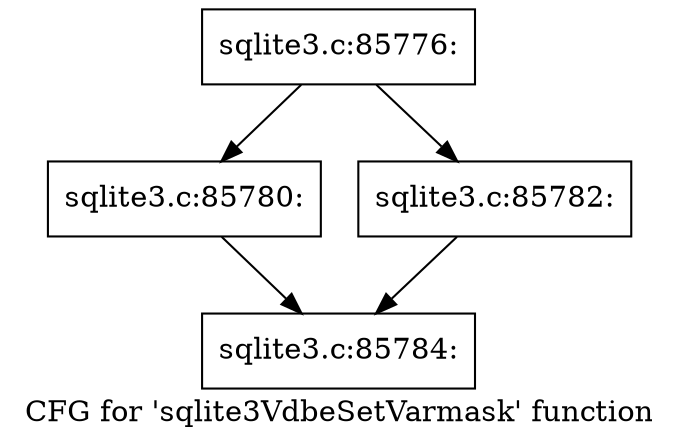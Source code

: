 digraph "CFG for 'sqlite3VdbeSetVarmask' function" {
	label="CFG for 'sqlite3VdbeSetVarmask' function";

	Node0x55c0f8b78ff0 [shape=record,label="{sqlite3.c:85776:}"];
	Node0x55c0f8b78ff0 -> Node0x55c0f8b93a30;
	Node0x55c0f8b78ff0 -> Node0x55c0f8b93ad0;
	Node0x55c0f8b93a30 [shape=record,label="{sqlite3.c:85780:}"];
	Node0x55c0f8b93a30 -> Node0x55c0f8b93a80;
	Node0x55c0f8b93ad0 [shape=record,label="{sqlite3.c:85782:}"];
	Node0x55c0f8b93ad0 -> Node0x55c0f8b93a80;
	Node0x55c0f8b93a80 [shape=record,label="{sqlite3.c:85784:}"];
}
